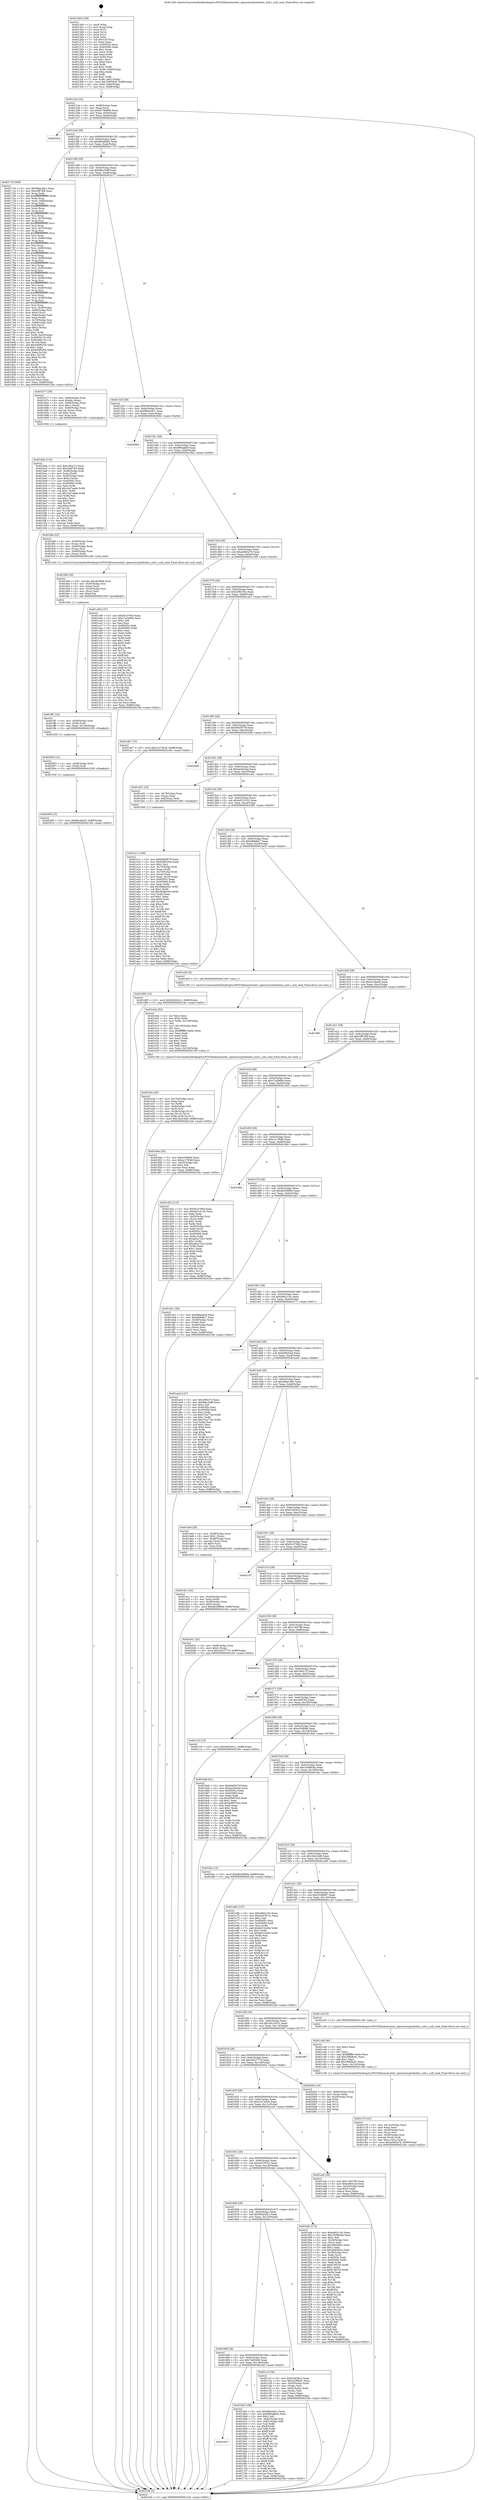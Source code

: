 digraph "0x401260" {
  label = "0x401260 (/mnt/c/Users/mathe/Desktop/tcc/POCII/binaries/extr_opensslcryptobiobss_null.c_null_read_Final-ollvm.out::main(0))"
  labelloc = "t"
  node[shape=record]

  Entry [label="",width=0.3,height=0.3,shape=circle,fillcolor=black,style=filled]
  "0x4012cd" [label="{
     0x4012cd [32]\l
     | [instrs]\l
     &nbsp;&nbsp;0x4012cd \<+6\>: mov -0x88(%rbp),%eax\l
     &nbsp;&nbsp;0x4012d3 \<+2\>: mov %eax,%ecx\l
     &nbsp;&nbsp;0x4012d5 \<+6\>: sub $0x8178d966,%ecx\l
     &nbsp;&nbsp;0x4012db \<+6\>: mov %eax,-0x9c(%rbp)\l
     &nbsp;&nbsp;0x4012e1 \<+6\>: mov %ecx,-0xa0(%rbp)\l
     &nbsp;&nbsp;0x4012e7 \<+6\>: je 000000000040202d \<main+0xdcd\>\l
  }"]
  "0x40202d" [label="{
     0x40202d\l
  }", style=dashed]
  "0x4012ed" [label="{
     0x4012ed [28]\l
     | [instrs]\l
     &nbsp;&nbsp;0x4012ed \<+5\>: jmp 00000000004012f2 \<main+0x92\>\l
     &nbsp;&nbsp;0x4012f2 \<+6\>: mov -0x9c(%rbp),%eax\l
     &nbsp;&nbsp;0x4012f8 \<+5\>: sub $0x880a8bd2,%eax\l
     &nbsp;&nbsp;0x4012fd \<+6\>: mov %eax,-0xa4(%rbp)\l
     &nbsp;&nbsp;0x401303 \<+6\>: je 0000000000401719 \<main+0x4b9\>\l
  }"]
  Exit [label="",width=0.3,height=0.3,shape=circle,fillcolor=black,style=filled,peripheries=2]
  "0x401719" [label="{
     0x401719 [309]\l
     | [instrs]\l
     &nbsp;&nbsp;0x401719 \<+5\>: mov $0x98dc4dc1,%eax\l
     &nbsp;&nbsp;0x40171e \<+5\>: mov $0xc6ff7df4,%ecx\l
     &nbsp;&nbsp;0x401723 \<+3\>: mov %rsp,%rdx\l
     &nbsp;&nbsp;0x401726 \<+4\>: add $0xfffffffffffffff0,%rdx\l
     &nbsp;&nbsp;0x40172a \<+3\>: mov %rdx,%rsp\l
     &nbsp;&nbsp;0x40172d \<+4\>: mov %rdx,-0x80(%rbp)\l
     &nbsp;&nbsp;0x401731 \<+3\>: mov %rsp,%rdx\l
     &nbsp;&nbsp;0x401734 \<+4\>: add $0xfffffffffffffff0,%rdx\l
     &nbsp;&nbsp;0x401738 \<+3\>: mov %rdx,%rsp\l
     &nbsp;&nbsp;0x40173b \<+3\>: mov %rsp,%rsi\l
     &nbsp;&nbsp;0x40173e \<+4\>: add $0xfffffffffffffff0,%rsi\l
     &nbsp;&nbsp;0x401742 \<+3\>: mov %rsi,%rsp\l
     &nbsp;&nbsp;0x401745 \<+4\>: mov %rsi,-0x78(%rbp)\l
     &nbsp;&nbsp;0x401749 \<+3\>: mov %rsp,%rsi\l
     &nbsp;&nbsp;0x40174c \<+4\>: add $0xfffffffffffffff0,%rsi\l
     &nbsp;&nbsp;0x401750 \<+3\>: mov %rsi,%rsp\l
     &nbsp;&nbsp;0x401753 \<+4\>: mov %rsi,-0x70(%rbp)\l
     &nbsp;&nbsp;0x401757 \<+3\>: mov %rsp,%rsi\l
     &nbsp;&nbsp;0x40175a \<+4\>: add $0xfffffffffffffff0,%rsi\l
     &nbsp;&nbsp;0x40175e \<+3\>: mov %rsi,%rsp\l
     &nbsp;&nbsp;0x401761 \<+4\>: mov %rsi,-0x68(%rbp)\l
     &nbsp;&nbsp;0x401765 \<+3\>: mov %rsp,%rsi\l
     &nbsp;&nbsp;0x401768 \<+4\>: add $0xfffffffffffffff0,%rsi\l
     &nbsp;&nbsp;0x40176c \<+3\>: mov %rsi,%rsp\l
     &nbsp;&nbsp;0x40176f \<+4\>: mov %rsi,-0x60(%rbp)\l
     &nbsp;&nbsp;0x401773 \<+3\>: mov %rsp,%rsi\l
     &nbsp;&nbsp;0x401776 \<+4\>: add $0xfffffffffffffff0,%rsi\l
     &nbsp;&nbsp;0x40177a \<+3\>: mov %rsi,%rsp\l
     &nbsp;&nbsp;0x40177d \<+4\>: mov %rsi,-0x58(%rbp)\l
     &nbsp;&nbsp;0x401781 \<+3\>: mov %rsp,%rsi\l
     &nbsp;&nbsp;0x401784 \<+4\>: add $0xfffffffffffffff0,%rsi\l
     &nbsp;&nbsp;0x401788 \<+3\>: mov %rsi,%rsp\l
     &nbsp;&nbsp;0x40178b \<+4\>: mov %rsi,-0x50(%rbp)\l
     &nbsp;&nbsp;0x40178f \<+3\>: mov %rsp,%rsi\l
     &nbsp;&nbsp;0x401792 \<+4\>: add $0xfffffffffffffff0,%rsi\l
     &nbsp;&nbsp;0x401796 \<+3\>: mov %rsi,%rsp\l
     &nbsp;&nbsp;0x401799 \<+4\>: mov %rsi,-0x48(%rbp)\l
     &nbsp;&nbsp;0x40179d \<+3\>: mov %rsp,%rsi\l
     &nbsp;&nbsp;0x4017a0 \<+4\>: add $0xfffffffffffffff0,%rsi\l
     &nbsp;&nbsp;0x4017a4 \<+3\>: mov %rsi,%rsp\l
     &nbsp;&nbsp;0x4017a7 \<+4\>: mov %rsi,-0x40(%rbp)\l
     &nbsp;&nbsp;0x4017ab \<+3\>: mov %rsp,%rsi\l
     &nbsp;&nbsp;0x4017ae \<+4\>: add $0xfffffffffffffff0,%rsi\l
     &nbsp;&nbsp;0x4017b2 \<+3\>: mov %rsi,%rsp\l
     &nbsp;&nbsp;0x4017b5 \<+4\>: mov %rsi,-0x38(%rbp)\l
     &nbsp;&nbsp;0x4017b9 \<+3\>: mov %rsp,%rsi\l
     &nbsp;&nbsp;0x4017bc \<+4\>: add $0xfffffffffffffff0,%rsi\l
     &nbsp;&nbsp;0x4017c0 \<+3\>: mov %rsi,%rsp\l
     &nbsp;&nbsp;0x4017c3 \<+4\>: mov %rsi,-0x30(%rbp)\l
     &nbsp;&nbsp;0x4017c7 \<+4\>: mov -0x80(%rbp),%rsi\l
     &nbsp;&nbsp;0x4017cb \<+6\>: movl $0x0,(%rsi)\l
     &nbsp;&nbsp;0x4017d1 \<+6\>: mov -0x8c(%rbp),%edi\l
     &nbsp;&nbsp;0x4017d7 \<+2\>: mov %edi,(%rdx)\l
     &nbsp;&nbsp;0x4017d9 \<+4\>: mov -0x78(%rbp),%rsi\l
     &nbsp;&nbsp;0x4017dd \<+7\>: mov -0x98(%rbp),%r8\l
     &nbsp;&nbsp;0x4017e4 \<+3\>: mov %r8,(%rsi)\l
     &nbsp;&nbsp;0x4017e7 \<+3\>: cmpl $0x2,(%rdx)\l
     &nbsp;&nbsp;0x4017ea \<+4\>: setne %r9b\l
     &nbsp;&nbsp;0x4017ee \<+4\>: and $0x1,%r9b\l
     &nbsp;&nbsp;0x4017f2 \<+4\>: mov %r9b,-0x25(%rbp)\l
     &nbsp;&nbsp;0x4017f6 \<+8\>: mov 0x40505c,%r10d\l
     &nbsp;&nbsp;0x4017fe \<+8\>: mov 0x405060,%r11d\l
     &nbsp;&nbsp;0x401806 \<+3\>: mov %r10d,%ebx\l
     &nbsp;&nbsp;0x401809 \<+6\>: add $0x440f6204,%ebx\l
     &nbsp;&nbsp;0x40180f \<+3\>: sub $0x1,%ebx\l
     &nbsp;&nbsp;0x401812 \<+6\>: sub $0x440f6204,%ebx\l
     &nbsp;&nbsp;0x401818 \<+4\>: imul %ebx,%r10d\l
     &nbsp;&nbsp;0x40181c \<+4\>: and $0x1,%r10d\l
     &nbsp;&nbsp;0x401820 \<+4\>: cmp $0x0,%r10d\l
     &nbsp;&nbsp;0x401824 \<+4\>: sete %r9b\l
     &nbsp;&nbsp;0x401828 \<+4\>: cmp $0xa,%r11d\l
     &nbsp;&nbsp;0x40182c \<+4\>: setl %r14b\l
     &nbsp;&nbsp;0x401830 \<+3\>: mov %r9b,%r15b\l
     &nbsp;&nbsp;0x401833 \<+3\>: and %r14b,%r15b\l
     &nbsp;&nbsp;0x401836 \<+3\>: xor %r14b,%r9b\l
     &nbsp;&nbsp;0x401839 \<+3\>: or %r9b,%r15b\l
     &nbsp;&nbsp;0x40183c \<+4\>: test $0x1,%r15b\l
     &nbsp;&nbsp;0x401840 \<+3\>: cmovne %ecx,%eax\l
     &nbsp;&nbsp;0x401843 \<+6\>: mov %eax,-0x88(%rbp)\l
     &nbsp;&nbsp;0x401849 \<+5\>: jmp 000000000040218e \<main+0xf2e\>\l
  }"]
  "0x401309" [label="{
     0x401309 [28]\l
     | [instrs]\l
     &nbsp;&nbsp;0x401309 \<+5\>: jmp 000000000040130e \<main+0xae\>\l
     &nbsp;&nbsp;0x40130e \<+6\>: mov -0x9c(%rbp),%eax\l
     &nbsp;&nbsp;0x401314 \<+5\>: sub $0x88a184ff,%eax\l
     &nbsp;&nbsp;0x401319 \<+6\>: mov %eax,-0xa8(%rbp)\l
     &nbsp;&nbsp;0x40131f \<+6\>: je 0000000000401b77 \<main+0x917\>\l
  }"]
  "0x40200f" [label="{
     0x40200f [15]\l
     | [instrs]\l
     &nbsp;&nbsp;0x40200f \<+10\>: movl $0xf6ca6d33,-0x88(%rbp)\l
     &nbsp;&nbsp;0x402019 \<+5\>: jmp 000000000040218e \<main+0xf2e\>\l
  }"]
  "0x401b77" [label="{
     0x401b77 [39]\l
     | [instrs]\l
     &nbsp;&nbsp;0x401b77 \<+4\>: mov -0x68(%rbp),%rax\l
     &nbsp;&nbsp;0x401b7b \<+6\>: movl $0x64,(%rax)\l
     &nbsp;&nbsp;0x401b81 \<+4\>: mov -0x60(%rbp),%rax\l
     &nbsp;&nbsp;0x401b85 \<+6\>: movl $0x1,(%rax)\l
     &nbsp;&nbsp;0x401b8b \<+4\>: mov -0x60(%rbp),%rax\l
     &nbsp;&nbsp;0x401b8f \<+3\>: movslq (%rax),%rax\l
     &nbsp;&nbsp;0x401b92 \<+4\>: shl $0x2,%rax\l
     &nbsp;&nbsp;0x401b96 \<+3\>: mov %rax,%rdi\l
     &nbsp;&nbsp;0x401b99 \<+5\>: call 0000000000401050 \<malloc@plt\>\l
     | [calls]\l
     &nbsp;&nbsp;0x401050 \{1\} (unknown)\l
  }"]
  "0x401325" [label="{
     0x401325 [28]\l
     | [instrs]\l
     &nbsp;&nbsp;0x401325 \<+5\>: jmp 000000000040132a \<main+0xca\>\l
     &nbsp;&nbsp;0x40132a \<+6\>: mov -0x9c(%rbp),%eax\l
     &nbsp;&nbsp;0x401330 \<+5\>: sub $0x98dc4dc1,%eax\l
     &nbsp;&nbsp;0x401335 \<+6\>: mov %eax,-0xac(%rbp)\l
     &nbsp;&nbsp;0x40133b \<+6\>: je 000000000040206d \<main+0xe0d\>\l
  }"]
  "0x402003" [label="{
     0x402003 [12]\l
     | [instrs]\l
     &nbsp;&nbsp;0x402003 \<+4\>: mov -0x40(%rbp),%rdi\l
     &nbsp;&nbsp;0x402007 \<+3\>: mov (%rdi),%rdi\l
     &nbsp;&nbsp;0x40200a \<+5\>: call 0000000000401030 \<free@plt\>\l
     | [calls]\l
     &nbsp;&nbsp;0x401030 \{1\} (unknown)\l
  }"]
  "0x40206d" [label="{
     0x40206d\l
  }", style=dashed]
  "0x401341" [label="{
     0x401341 [28]\l
     | [instrs]\l
     &nbsp;&nbsp;0x401341 \<+5\>: jmp 0000000000401346 \<main+0xe6\>\l
     &nbsp;&nbsp;0x401346 \<+6\>: mov -0x9c(%rbp),%eax\l
     &nbsp;&nbsp;0x40134c \<+5\>: sub $0x9f6eabb9,%eax\l
     &nbsp;&nbsp;0x401351 \<+6\>: mov %eax,-0xb0(%rbp)\l
     &nbsp;&nbsp;0x401357 \<+6\>: je 0000000000401fbb \<main+0xd5b\>\l
  }"]
  "0x401ff1" [label="{
     0x401ff1 [18]\l
     | [instrs]\l
     &nbsp;&nbsp;0x401ff1 \<+4\>: mov -0x58(%rbp),%rdi\l
     &nbsp;&nbsp;0x401ff5 \<+3\>: mov (%rdi),%rdi\l
     &nbsp;&nbsp;0x401ff8 \<+6\>: mov %eax,-0x138(%rbp)\l
     &nbsp;&nbsp;0x401ffe \<+5\>: call 0000000000401030 \<free@plt\>\l
     | [calls]\l
     &nbsp;&nbsp;0x401030 \{1\} (unknown)\l
  }"]
  "0x401fbb" [label="{
     0x401fbb [25]\l
     | [instrs]\l
     &nbsp;&nbsp;0x401fbb \<+4\>: mov -0x58(%rbp),%rax\l
     &nbsp;&nbsp;0x401fbf \<+3\>: mov (%rax),%rdi\l
     &nbsp;&nbsp;0x401fc2 \<+4\>: mov -0x40(%rbp),%rax\l
     &nbsp;&nbsp;0x401fc6 \<+3\>: mov (%rax),%rsi\l
     &nbsp;&nbsp;0x401fc9 \<+4\>: mov -0x68(%rbp),%rax\l
     &nbsp;&nbsp;0x401fcd \<+2\>: mov (%rax),%edx\l
     &nbsp;&nbsp;0x401fcf \<+5\>: call 0000000000401240 \<null_read\>\l
     | [calls]\l
     &nbsp;&nbsp;0x401240 \{1\} (/mnt/c/Users/mathe/Desktop/tcc/POCII/binaries/extr_opensslcryptobiobss_null.c_null_read_Final-ollvm.out::null_read)\l
  }"]
  "0x40135d" [label="{
     0x40135d [28]\l
     | [instrs]\l
     &nbsp;&nbsp;0x40135d \<+5\>: jmp 0000000000401362 \<main+0x102\>\l
     &nbsp;&nbsp;0x401362 \<+6\>: mov -0x9c(%rbp),%eax\l
     &nbsp;&nbsp;0x401368 \<+5\>: sub $0xae9b5a78,%eax\l
     &nbsp;&nbsp;0x40136d \<+6\>: mov %eax,-0xb4(%rbp)\l
     &nbsp;&nbsp;0x401373 \<+6\>: je 0000000000401c99 \<main+0xa39\>\l
  }"]
  "0x401fd4" [label="{
     0x401fd4 [29]\l
     | [instrs]\l
     &nbsp;&nbsp;0x401fd4 \<+10\>: movabs $0x4030b6,%rdi\l
     &nbsp;&nbsp;0x401fde \<+4\>: mov -0x30(%rbp),%rsi\l
     &nbsp;&nbsp;0x401fe2 \<+2\>: mov %eax,(%rsi)\l
     &nbsp;&nbsp;0x401fe4 \<+4\>: mov -0x30(%rbp),%rsi\l
     &nbsp;&nbsp;0x401fe8 \<+2\>: mov (%rsi),%esi\l
     &nbsp;&nbsp;0x401fea \<+2\>: mov $0x0,%al\l
     &nbsp;&nbsp;0x401fec \<+5\>: call 0000000000401040 \<printf@plt\>\l
     | [calls]\l
     &nbsp;&nbsp;0x401040 \{1\} (unknown)\l
  }"]
  "0x401c99" [label="{
     0x401c99 [137]\l
     | [instrs]\l
     &nbsp;&nbsp;0x401c99 \<+5\>: mov $0xf3c3790d,%eax\l
     &nbsp;&nbsp;0x401c9e \<+5\>: mov $0xc7a2b69e,%ecx\l
     &nbsp;&nbsp;0x401ca3 \<+2\>: mov $0x1,%dl\l
     &nbsp;&nbsp;0x401ca5 \<+2\>: xor %esi,%esi\l
     &nbsp;&nbsp;0x401ca7 \<+7\>: mov 0x40505c,%edi\l
     &nbsp;&nbsp;0x401cae \<+8\>: mov 0x405060,%r8d\l
     &nbsp;&nbsp;0x401cb6 \<+3\>: sub $0x1,%esi\l
     &nbsp;&nbsp;0x401cb9 \<+3\>: mov %edi,%r9d\l
     &nbsp;&nbsp;0x401cbc \<+3\>: add %esi,%r9d\l
     &nbsp;&nbsp;0x401cbf \<+4\>: imul %r9d,%edi\l
     &nbsp;&nbsp;0x401cc3 \<+3\>: and $0x1,%edi\l
     &nbsp;&nbsp;0x401cc6 \<+3\>: cmp $0x0,%edi\l
     &nbsp;&nbsp;0x401cc9 \<+4\>: sete %r10b\l
     &nbsp;&nbsp;0x401ccd \<+4\>: cmp $0xa,%r8d\l
     &nbsp;&nbsp;0x401cd1 \<+4\>: setl %r11b\l
     &nbsp;&nbsp;0x401cd5 \<+3\>: mov %r10b,%bl\l
     &nbsp;&nbsp;0x401cd8 \<+3\>: xor $0xff,%bl\l
     &nbsp;&nbsp;0x401cdb \<+3\>: mov %r11b,%r14b\l
     &nbsp;&nbsp;0x401cde \<+4\>: xor $0xff,%r14b\l
     &nbsp;&nbsp;0x401ce2 \<+3\>: xor $0x1,%dl\l
     &nbsp;&nbsp;0x401ce5 \<+3\>: mov %bl,%r15b\l
     &nbsp;&nbsp;0x401ce8 \<+4\>: and $0xff,%r15b\l
     &nbsp;&nbsp;0x401cec \<+3\>: and %dl,%r10b\l
     &nbsp;&nbsp;0x401cef \<+3\>: mov %r14b,%r12b\l
     &nbsp;&nbsp;0x401cf2 \<+4\>: and $0xff,%r12b\l
     &nbsp;&nbsp;0x401cf6 \<+3\>: and %dl,%r11b\l
     &nbsp;&nbsp;0x401cf9 \<+3\>: or %r10b,%r15b\l
     &nbsp;&nbsp;0x401cfc \<+3\>: or %r11b,%r12b\l
     &nbsp;&nbsp;0x401cff \<+3\>: xor %r12b,%r15b\l
     &nbsp;&nbsp;0x401d02 \<+3\>: or %r14b,%bl\l
     &nbsp;&nbsp;0x401d05 \<+3\>: xor $0xff,%bl\l
     &nbsp;&nbsp;0x401d08 \<+3\>: or $0x1,%dl\l
     &nbsp;&nbsp;0x401d0b \<+2\>: and %dl,%bl\l
     &nbsp;&nbsp;0x401d0d \<+3\>: or %bl,%r15b\l
     &nbsp;&nbsp;0x401d10 \<+4\>: test $0x1,%r15b\l
     &nbsp;&nbsp;0x401d14 \<+3\>: cmovne %ecx,%eax\l
     &nbsp;&nbsp;0x401d17 \<+6\>: mov %eax,-0x88(%rbp)\l
     &nbsp;&nbsp;0x401d1d \<+5\>: jmp 000000000040218e \<main+0xf2e\>\l
  }"]
  "0x401379" [label="{
     0x401379 [28]\l
     | [instrs]\l
     &nbsp;&nbsp;0x401379 \<+5\>: jmp 000000000040137e \<main+0x11e\>\l
     &nbsp;&nbsp;0x40137e \<+6\>: mov -0x9c(%rbp),%eax\l
     &nbsp;&nbsp;0x401384 \<+5\>: sub $0xb3f9105e,%eax\l
     &nbsp;&nbsp;0x401389 \<+6\>: mov %eax,-0xb8(%rbp)\l
     &nbsp;&nbsp;0x40138f \<+6\>: je 0000000000401ab7 \<main+0x857\>\l
  }"]
  "0x401e3e" [label="{
     0x401e3e [45]\l
     | [instrs]\l
     &nbsp;&nbsp;0x401e3e \<+6\>: mov -0x134(%rbp),%ecx\l
     &nbsp;&nbsp;0x401e44 \<+3\>: imul %eax,%ecx\l
     &nbsp;&nbsp;0x401e47 \<+3\>: mov %cl,%r8b\l
     &nbsp;&nbsp;0x401e4a \<+4\>: mov -0x40(%rbp),%r9\l
     &nbsp;&nbsp;0x401e4e \<+3\>: mov (%r9),%r9\l
     &nbsp;&nbsp;0x401e51 \<+4\>: mov -0x38(%rbp),%r10\l
     &nbsp;&nbsp;0x401e55 \<+3\>: movslq (%r10),%r10\l
     &nbsp;&nbsp;0x401e58 \<+4\>: mov %r8b,(%r9,%r10,1)\l
     &nbsp;&nbsp;0x401e5c \<+10\>: movl $0x1fe416d8,-0x88(%rbp)\l
     &nbsp;&nbsp;0x401e66 \<+5\>: jmp 000000000040218e \<main+0xf2e\>\l
  }"]
  "0x401ab7" [label="{
     0x401ab7 [15]\l
     | [instrs]\l
     &nbsp;&nbsp;0x401ab7 \<+10\>: movl $0x41e740c8,-0x88(%rbp)\l
     &nbsp;&nbsp;0x401ac1 \<+5\>: jmp 000000000040218e \<main+0xf2e\>\l
  }"]
  "0x401395" [label="{
     0x401395 [28]\l
     | [instrs]\l
     &nbsp;&nbsp;0x401395 \<+5\>: jmp 000000000040139a \<main+0x13a\>\l
     &nbsp;&nbsp;0x40139a \<+6\>: mov -0x9c(%rbp),%eax\l
     &nbsp;&nbsp;0x4013a0 \<+5\>: sub $0xb9d3875f,%eax\l
     &nbsp;&nbsp;0x4013a5 \<+6\>: mov %eax,-0xbc(%rbp)\l
     &nbsp;&nbsp;0x4013ab \<+6\>: je 00000000004020d0 \<main+0xe70\>\l
  }"]
  "0x401e0a" [label="{
     0x401e0a [52]\l
     | [instrs]\l
     &nbsp;&nbsp;0x401e0a \<+2\>: xor %ecx,%ecx\l
     &nbsp;&nbsp;0x401e0c \<+5\>: mov $0x2,%edx\l
     &nbsp;&nbsp;0x401e11 \<+6\>: mov %edx,-0x130(%rbp)\l
     &nbsp;&nbsp;0x401e17 \<+1\>: cltd\l
     &nbsp;&nbsp;0x401e18 \<+6\>: mov -0x130(%rbp),%esi\l
     &nbsp;&nbsp;0x401e1e \<+2\>: idiv %esi\l
     &nbsp;&nbsp;0x401e20 \<+6\>: imul $0xfffffffe,%edx,%edx\l
     &nbsp;&nbsp;0x401e26 \<+2\>: mov %ecx,%edi\l
     &nbsp;&nbsp;0x401e28 \<+2\>: sub %edx,%edi\l
     &nbsp;&nbsp;0x401e2a \<+2\>: mov %ecx,%edx\l
     &nbsp;&nbsp;0x401e2c \<+3\>: sub $0x1,%edx\l
     &nbsp;&nbsp;0x401e2f \<+2\>: add %edx,%edi\l
     &nbsp;&nbsp;0x401e31 \<+2\>: sub %edi,%ecx\l
     &nbsp;&nbsp;0x401e33 \<+6\>: mov %ecx,-0x134(%rbp)\l
     &nbsp;&nbsp;0x401e39 \<+5\>: call 0000000000401160 \<next_i\>\l
     | [calls]\l
     &nbsp;&nbsp;0x401160 \{1\} (/mnt/c/Users/mathe/Desktop/tcc/POCII/binaries/extr_opensslcryptobiobss_null.c_null_read_Final-ollvm.out::next_i)\l
  }"]
  "0x4020d0" [label="{
     0x4020d0\l
  }", style=dashed]
  "0x4013b1" [label="{
     0x4013b1 [28]\l
     | [instrs]\l
     &nbsp;&nbsp;0x4013b1 \<+5\>: jmp 00000000004013b6 \<main+0x156\>\l
     &nbsp;&nbsp;0x4013b6 \<+6\>: mov -0x9c(%rbp),%eax\l
     &nbsp;&nbsp;0x4013bc \<+5\>: sub $0xba34a5aa,%eax\l
     &nbsp;&nbsp;0x4013c1 \<+6\>: mov %eax,-0xc0(%rbp)\l
     &nbsp;&nbsp;0x4013c7 \<+6\>: je 0000000000401a01 \<main+0x7a1\>\l
  }"]
  "0x401dc1" [label="{
     0x401dc1 [32]\l
     | [instrs]\l
     &nbsp;&nbsp;0x401dc1 \<+4\>: mov -0x40(%rbp),%rdi\l
     &nbsp;&nbsp;0x401dc5 \<+3\>: mov %rax,(%rdi)\l
     &nbsp;&nbsp;0x401dc8 \<+4\>: mov -0x38(%rbp),%rax\l
     &nbsp;&nbsp;0x401dcc \<+6\>: movl $0x0,(%rax)\l
     &nbsp;&nbsp;0x401dd2 \<+10\>: movl $0xdb208884,-0x88(%rbp)\l
     &nbsp;&nbsp;0x401ddc \<+5\>: jmp 000000000040218e \<main+0xf2e\>\l
  }"]
  "0x401a01" [label="{
     0x401a01 [16]\l
     | [instrs]\l
     &nbsp;&nbsp;0x401a01 \<+4\>: mov -0x78(%rbp),%rax\l
     &nbsp;&nbsp;0x401a05 \<+3\>: mov (%rax),%rax\l
     &nbsp;&nbsp;0x401a08 \<+4\>: mov 0x8(%rax),%rdi\l
     &nbsp;&nbsp;0x401a0c \<+5\>: call 0000000000401060 \<atoi@plt\>\l
     | [calls]\l
     &nbsp;&nbsp;0x401060 \{1\} (unknown)\l
  }"]
  "0x4013cd" [label="{
     0x4013cd [28]\l
     | [instrs]\l
     &nbsp;&nbsp;0x4013cd \<+5\>: jmp 00000000004013d2 \<main+0x172\>\l
     &nbsp;&nbsp;0x4013d2 \<+6\>: mov -0x9c(%rbp),%eax\l
     &nbsp;&nbsp;0x4013d8 \<+5\>: sub $0xbd215102,%eax\l
     &nbsp;&nbsp;0x4013dd \<+6\>: mov %eax,-0xc4(%rbp)\l
     &nbsp;&nbsp;0x4013e3 \<+6\>: je 0000000000401d95 \<main+0xb35\>\l
  }"]
  "0x401c70" [label="{
     0x401c70 [41]\l
     | [instrs]\l
     &nbsp;&nbsp;0x401c70 \<+6\>: mov -0x12c(%rbp),%ecx\l
     &nbsp;&nbsp;0x401c76 \<+3\>: imul %eax,%ecx\l
     &nbsp;&nbsp;0x401c79 \<+4\>: mov -0x58(%rbp),%rsi\l
     &nbsp;&nbsp;0x401c7d \<+3\>: mov (%rsi),%rsi\l
     &nbsp;&nbsp;0x401c80 \<+4\>: mov -0x50(%rbp),%rdi\l
     &nbsp;&nbsp;0x401c84 \<+3\>: movslq (%rdi),%rdi\l
     &nbsp;&nbsp;0x401c87 \<+3\>: mov %ecx,(%rsi,%rdi,4)\l
     &nbsp;&nbsp;0x401c8a \<+10\>: movl $0xae9b5a78,-0x88(%rbp)\l
     &nbsp;&nbsp;0x401c94 \<+5\>: jmp 000000000040218e \<main+0xf2e\>\l
  }"]
  "0x401d95" [label="{
     0x401d95 [15]\l
     | [instrs]\l
     &nbsp;&nbsp;0x401d95 \<+10\>: movl $0x59d240c1,-0x88(%rbp)\l
     &nbsp;&nbsp;0x401d9f \<+5\>: jmp 000000000040218e \<main+0xf2e\>\l
  }"]
  "0x4013e9" [label="{
     0x4013e9 [28]\l
     | [instrs]\l
     &nbsp;&nbsp;0x4013e9 \<+5\>: jmp 00000000004013ee \<main+0x18e\>\l
     &nbsp;&nbsp;0x4013ee \<+6\>: mov -0x9c(%rbp),%eax\l
     &nbsp;&nbsp;0x4013f4 \<+5\>: sub $0xbfb8dbc7,%eax\l
     &nbsp;&nbsp;0x4013f9 \<+6\>: mov %eax,-0xc8(%rbp)\l
     &nbsp;&nbsp;0x4013ff \<+6\>: je 0000000000401e05 \<main+0xba5\>\l
  }"]
  "0x401c48" [label="{
     0x401c48 [40]\l
     | [instrs]\l
     &nbsp;&nbsp;0x401c48 \<+5\>: mov $0x2,%ecx\l
     &nbsp;&nbsp;0x401c4d \<+1\>: cltd\l
     &nbsp;&nbsp;0x401c4e \<+2\>: idiv %ecx\l
     &nbsp;&nbsp;0x401c50 \<+6\>: imul $0xfffffffe,%edx,%ecx\l
     &nbsp;&nbsp;0x401c56 \<+6\>: sub $0x19908c81,%ecx\l
     &nbsp;&nbsp;0x401c5c \<+3\>: add $0x1,%ecx\l
     &nbsp;&nbsp;0x401c5f \<+6\>: add $0x19908c81,%ecx\l
     &nbsp;&nbsp;0x401c65 \<+6\>: mov %ecx,-0x12c(%rbp)\l
     &nbsp;&nbsp;0x401c6b \<+5\>: call 0000000000401160 \<next_i\>\l
     | [calls]\l
     &nbsp;&nbsp;0x401160 \{1\} (/mnt/c/Users/mathe/Desktop/tcc/POCII/binaries/extr_opensslcryptobiobss_null.c_null_read_Final-ollvm.out::next_i)\l
  }"]
  "0x401e05" [label="{
     0x401e05 [5]\l
     | [instrs]\l
     &nbsp;&nbsp;0x401e05 \<+5\>: call 0000000000401160 \<next_i\>\l
     | [calls]\l
     &nbsp;&nbsp;0x401160 \{1\} (/mnt/c/Users/mathe/Desktop/tcc/POCII/binaries/extr_opensslcryptobiobss_null.c_null_read_Final-ollvm.out::next_i)\l
  }"]
  "0x401405" [label="{
     0x401405 [28]\l
     | [instrs]\l
     &nbsp;&nbsp;0x401405 \<+5\>: jmp 000000000040140a \<main+0x1aa\>\l
     &nbsp;&nbsp;0x40140a \<+6\>: mov -0x9c(%rbp),%eax\l
     &nbsp;&nbsp;0x401410 \<+5\>: sub $0xc21faac6,%eax\l
     &nbsp;&nbsp;0x401415 \<+6\>: mov %eax,-0xcc(%rbp)\l
     &nbsp;&nbsp;0x40141b \<+6\>: je 00000000004018f5 \<main+0x695\>\l
  }"]
  "0x401b9e" [label="{
     0x401b9e [114]\l
     | [instrs]\l
     &nbsp;&nbsp;0x401b9e \<+5\>: mov $0x1f83c73,%ecx\l
     &nbsp;&nbsp;0x401ba3 \<+5\>: mov $0x3e6f763,%edx\l
     &nbsp;&nbsp;0x401ba8 \<+4\>: mov -0x58(%rbp),%rdi\l
     &nbsp;&nbsp;0x401bac \<+3\>: mov %rax,(%rdi)\l
     &nbsp;&nbsp;0x401baf \<+4\>: mov -0x50(%rbp),%rax\l
     &nbsp;&nbsp;0x401bb3 \<+6\>: movl $0x0,(%rax)\l
     &nbsp;&nbsp;0x401bb9 \<+7\>: mov 0x40505c,%esi\l
     &nbsp;&nbsp;0x401bc0 \<+8\>: mov 0x405060,%r8d\l
     &nbsp;&nbsp;0x401bc8 \<+3\>: mov %esi,%r9d\l
     &nbsp;&nbsp;0x401bcb \<+7\>: add $0x1e47aa6e,%r9d\l
     &nbsp;&nbsp;0x401bd2 \<+4\>: sub $0x1,%r9d\l
     &nbsp;&nbsp;0x401bd6 \<+7\>: sub $0x1e47aa6e,%r9d\l
     &nbsp;&nbsp;0x401bdd \<+4\>: imul %r9d,%esi\l
     &nbsp;&nbsp;0x401be1 \<+3\>: and $0x1,%esi\l
     &nbsp;&nbsp;0x401be4 \<+3\>: cmp $0x0,%esi\l
     &nbsp;&nbsp;0x401be7 \<+4\>: sete %r10b\l
     &nbsp;&nbsp;0x401beb \<+4\>: cmp $0xa,%r8d\l
     &nbsp;&nbsp;0x401bef \<+4\>: setl %r11b\l
     &nbsp;&nbsp;0x401bf3 \<+3\>: mov %r10b,%bl\l
     &nbsp;&nbsp;0x401bf6 \<+3\>: and %r11b,%bl\l
     &nbsp;&nbsp;0x401bf9 \<+3\>: xor %r11b,%r10b\l
     &nbsp;&nbsp;0x401bfc \<+3\>: or %r10b,%bl\l
     &nbsp;&nbsp;0x401bff \<+3\>: test $0x1,%bl\l
     &nbsp;&nbsp;0x401c02 \<+3\>: cmovne %edx,%ecx\l
     &nbsp;&nbsp;0x401c05 \<+6\>: mov %ecx,-0x88(%rbp)\l
     &nbsp;&nbsp;0x401c0b \<+5\>: jmp 000000000040218e \<main+0xf2e\>\l
  }"]
  "0x4018f5" [label="{
     0x4018f5\l
  }", style=dashed]
  "0x401421" [label="{
     0x401421 [28]\l
     | [instrs]\l
     &nbsp;&nbsp;0x401421 \<+5\>: jmp 0000000000401426 \<main+0x1c6\>\l
     &nbsp;&nbsp;0x401426 \<+6\>: mov -0x9c(%rbp),%eax\l
     &nbsp;&nbsp;0x40142c \<+5\>: sub $0xc6ff7df4,%eax\l
     &nbsp;&nbsp;0x401431 \<+6\>: mov %eax,-0xd0(%rbp)\l
     &nbsp;&nbsp;0x401437 \<+6\>: je 000000000040184e \<main+0x5ee\>\l
  }"]
  "0x401a11" [label="{
     0x401a11 [166]\l
     | [instrs]\l
     &nbsp;&nbsp;0x401a11 \<+5\>: mov $0xb9d3875f,%ecx\l
     &nbsp;&nbsp;0x401a16 \<+5\>: mov $0xb3f9105e,%edx\l
     &nbsp;&nbsp;0x401a1b \<+3\>: mov $0x1,%sil\l
     &nbsp;&nbsp;0x401a1e \<+4\>: mov -0x70(%rbp),%rdi\l
     &nbsp;&nbsp;0x401a22 \<+2\>: mov %eax,(%rdi)\l
     &nbsp;&nbsp;0x401a24 \<+4\>: mov -0x70(%rbp),%rdi\l
     &nbsp;&nbsp;0x401a28 \<+2\>: mov (%rdi),%eax\l
     &nbsp;&nbsp;0x401a2a \<+3\>: mov %eax,-0x24(%rbp)\l
     &nbsp;&nbsp;0x401a2d \<+7\>: mov 0x40505c,%eax\l
     &nbsp;&nbsp;0x401a34 \<+8\>: mov 0x405060,%r8d\l
     &nbsp;&nbsp;0x401a3c \<+3\>: mov %eax,%r9d\l
     &nbsp;&nbsp;0x401a3f \<+7\>: add $0x5bdbb30c,%r9d\l
     &nbsp;&nbsp;0x401a46 \<+4\>: sub $0x1,%r9d\l
     &nbsp;&nbsp;0x401a4a \<+7\>: sub $0x5bdbb30c,%r9d\l
     &nbsp;&nbsp;0x401a51 \<+4\>: imul %r9d,%eax\l
     &nbsp;&nbsp;0x401a55 \<+3\>: and $0x1,%eax\l
     &nbsp;&nbsp;0x401a58 \<+3\>: cmp $0x0,%eax\l
     &nbsp;&nbsp;0x401a5b \<+4\>: sete %r10b\l
     &nbsp;&nbsp;0x401a5f \<+4\>: cmp $0xa,%r8d\l
     &nbsp;&nbsp;0x401a63 \<+4\>: setl %r11b\l
     &nbsp;&nbsp;0x401a67 \<+3\>: mov %r10b,%bl\l
     &nbsp;&nbsp;0x401a6a \<+3\>: xor $0xff,%bl\l
     &nbsp;&nbsp;0x401a6d \<+3\>: mov %r11b,%r14b\l
     &nbsp;&nbsp;0x401a70 \<+4\>: xor $0xff,%r14b\l
     &nbsp;&nbsp;0x401a74 \<+4\>: xor $0x1,%sil\l
     &nbsp;&nbsp;0x401a78 \<+3\>: mov %bl,%r15b\l
     &nbsp;&nbsp;0x401a7b \<+4\>: and $0xff,%r15b\l
     &nbsp;&nbsp;0x401a7f \<+3\>: and %sil,%r10b\l
     &nbsp;&nbsp;0x401a82 \<+3\>: mov %r14b,%r12b\l
     &nbsp;&nbsp;0x401a85 \<+4\>: and $0xff,%r12b\l
     &nbsp;&nbsp;0x401a89 \<+3\>: and %sil,%r11b\l
     &nbsp;&nbsp;0x401a8c \<+3\>: or %r10b,%r15b\l
     &nbsp;&nbsp;0x401a8f \<+3\>: or %r11b,%r12b\l
     &nbsp;&nbsp;0x401a92 \<+3\>: xor %r12b,%r15b\l
     &nbsp;&nbsp;0x401a95 \<+3\>: or %r14b,%bl\l
     &nbsp;&nbsp;0x401a98 \<+3\>: xor $0xff,%bl\l
     &nbsp;&nbsp;0x401a9b \<+4\>: or $0x1,%sil\l
     &nbsp;&nbsp;0x401a9f \<+3\>: and %sil,%bl\l
     &nbsp;&nbsp;0x401aa2 \<+3\>: or %bl,%r15b\l
     &nbsp;&nbsp;0x401aa5 \<+4\>: test $0x1,%r15b\l
     &nbsp;&nbsp;0x401aa9 \<+3\>: cmovne %edx,%ecx\l
     &nbsp;&nbsp;0x401aac \<+6\>: mov %ecx,-0x88(%rbp)\l
     &nbsp;&nbsp;0x401ab2 \<+5\>: jmp 000000000040218e \<main+0xf2e\>\l
  }"]
  "0x40184e" [label="{
     0x40184e [30]\l
     | [instrs]\l
     &nbsp;&nbsp;0x40184e \<+5\>: mov $0xe35806d,%eax\l
     &nbsp;&nbsp;0x401853 \<+5\>: mov $0xcc17f049,%ecx\l
     &nbsp;&nbsp;0x401858 \<+3\>: mov -0x25(%rbp),%dl\l
     &nbsp;&nbsp;0x40185b \<+3\>: test $0x1,%dl\l
     &nbsp;&nbsp;0x40185e \<+3\>: cmovne %ecx,%eax\l
     &nbsp;&nbsp;0x401861 \<+6\>: mov %eax,-0x88(%rbp)\l
     &nbsp;&nbsp;0x401867 \<+5\>: jmp 000000000040218e \<main+0xf2e\>\l
  }"]
  "0x40143d" [label="{
     0x40143d [28]\l
     | [instrs]\l
     &nbsp;&nbsp;0x40143d \<+5\>: jmp 0000000000401442 \<main+0x1e2\>\l
     &nbsp;&nbsp;0x401442 \<+6\>: mov -0x9c(%rbp),%eax\l
     &nbsp;&nbsp;0x401448 \<+5\>: sub $0xc7a2b69e,%eax\l
     &nbsp;&nbsp;0x40144d \<+6\>: mov %eax,-0xd4(%rbp)\l
     &nbsp;&nbsp;0x401453 \<+6\>: je 0000000000401d22 \<main+0xac2\>\l
  }"]
  "0x401260" [label="{
     0x401260 [109]\l
     | [instrs]\l
     &nbsp;&nbsp;0x401260 \<+1\>: push %rbp\l
     &nbsp;&nbsp;0x401261 \<+3\>: mov %rsp,%rbp\l
     &nbsp;&nbsp;0x401264 \<+2\>: push %r15\l
     &nbsp;&nbsp;0x401266 \<+2\>: push %r14\l
     &nbsp;&nbsp;0x401268 \<+2\>: push %r12\l
     &nbsp;&nbsp;0x40126a \<+1\>: push %rbx\l
     &nbsp;&nbsp;0x40126b \<+7\>: sub $0x120,%rsp\l
     &nbsp;&nbsp;0x401272 \<+2\>: xor %eax,%eax\l
     &nbsp;&nbsp;0x401274 \<+7\>: mov 0x40505c,%ecx\l
     &nbsp;&nbsp;0x40127b \<+7\>: mov 0x405060,%edx\l
     &nbsp;&nbsp;0x401282 \<+3\>: sub $0x1,%eax\l
     &nbsp;&nbsp;0x401285 \<+3\>: mov %ecx,%r8d\l
     &nbsp;&nbsp;0x401288 \<+3\>: add %eax,%r8d\l
     &nbsp;&nbsp;0x40128b \<+4\>: imul %r8d,%ecx\l
     &nbsp;&nbsp;0x40128f \<+3\>: and $0x1,%ecx\l
     &nbsp;&nbsp;0x401292 \<+3\>: cmp $0x0,%ecx\l
     &nbsp;&nbsp;0x401295 \<+4\>: sete %r9b\l
     &nbsp;&nbsp;0x401299 \<+4\>: and $0x1,%r9b\l
     &nbsp;&nbsp;0x40129d \<+7\>: mov %r9b,-0x82(%rbp)\l
     &nbsp;&nbsp;0x4012a4 \<+3\>: cmp $0xa,%edx\l
     &nbsp;&nbsp;0x4012a7 \<+4\>: setl %r9b\l
     &nbsp;&nbsp;0x4012ab \<+4\>: and $0x1,%r9b\l
     &nbsp;&nbsp;0x4012af \<+7\>: mov %r9b,-0x81(%rbp)\l
     &nbsp;&nbsp;0x4012b6 \<+10\>: movl $0x7b0f28c6,-0x88(%rbp)\l
     &nbsp;&nbsp;0x4012c0 \<+6\>: mov %edi,-0x8c(%rbp)\l
     &nbsp;&nbsp;0x4012c6 \<+7\>: mov %rsi,-0x98(%rbp)\l
  }"]
  "0x401d22" [label="{
     0x401d22 [115]\l
     | [instrs]\l
     &nbsp;&nbsp;0x401d22 \<+5\>: mov $0xf3c3790d,%eax\l
     &nbsp;&nbsp;0x401d27 \<+5\>: mov $0xbd215102,%ecx\l
     &nbsp;&nbsp;0x401d2c \<+2\>: xor %edx,%edx\l
     &nbsp;&nbsp;0x401d2e \<+4\>: mov -0x50(%rbp),%rsi\l
     &nbsp;&nbsp;0x401d32 \<+2\>: mov (%rsi),%edi\l
     &nbsp;&nbsp;0x401d34 \<+3\>: sub $0x1,%edx\l
     &nbsp;&nbsp;0x401d37 \<+2\>: sub %edx,%edi\l
     &nbsp;&nbsp;0x401d39 \<+4\>: mov -0x50(%rbp),%rsi\l
     &nbsp;&nbsp;0x401d3d \<+2\>: mov %edi,(%rsi)\l
     &nbsp;&nbsp;0x401d3f \<+7\>: mov 0x40505c,%edx\l
     &nbsp;&nbsp;0x401d46 \<+7\>: mov 0x405060,%edi\l
     &nbsp;&nbsp;0x401d4d \<+3\>: mov %edx,%r8d\l
     &nbsp;&nbsp;0x401d50 \<+7\>: sub $0xa82a7522,%r8d\l
     &nbsp;&nbsp;0x401d57 \<+4\>: sub $0x1,%r8d\l
     &nbsp;&nbsp;0x401d5b \<+7\>: add $0xa82a7522,%r8d\l
     &nbsp;&nbsp;0x401d62 \<+4\>: imul %r8d,%edx\l
     &nbsp;&nbsp;0x401d66 \<+3\>: and $0x1,%edx\l
     &nbsp;&nbsp;0x401d69 \<+3\>: cmp $0x0,%edx\l
     &nbsp;&nbsp;0x401d6c \<+4\>: sete %r9b\l
     &nbsp;&nbsp;0x401d70 \<+3\>: cmp $0xa,%edi\l
     &nbsp;&nbsp;0x401d73 \<+4\>: setl %r10b\l
     &nbsp;&nbsp;0x401d77 \<+3\>: mov %r9b,%r11b\l
     &nbsp;&nbsp;0x401d7a \<+3\>: and %r10b,%r11b\l
     &nbsp;&nbsp;0x401d7d \<+3\>: xor %r10b,%r9b\l
     &nbsp;&nbsp;0x401d80 \<+3\>: or %r9b,%r11b\l
     &nbsp;&nbsp;0x401d83 \<+4\>: test $0x1,%r11b\l
     &nbsp;&nbsp;0x401d87 \<+3\>: cmovne %ecx,%eax\l
     &nbsp;&nbsp;0x401d8a \<+6\>: mov %eax,-0x88(%rbp)\l
     &nbsp;&nbsp;0x401d90 \<+5\>: jmp 000000000040218e \<main+0xf2e\>\l
  }"]
  "0x401459" [label="{
     0x401459 [28]\l
     | [instrs]\l
     &nbsp;&nbsp;0x401459 \<+5\>: jmp 000000000040145e \<main+0x1fe\>\l
     &nbsp;&nbsp;0x40145e \<+6\>: mov -0x9c(%rbp),%eax\l
     &nbsp;&nbsp;0x401464 \<+5\>: sub $0xcc17f049,%eax\l
     &nbsp;&nbsp;0x401469 \<+6\>: mov %eax,-0xd8(%rbp)\l
     &nbsp;&nbsp;0x40146f \<+6\>: je 000000000040186c \<main+0x60c\>\l
  }"]
  "0x40218e" [label="{
     0x40218e [5]\l
     | [instrs]\l
     &nbsp;&nbsp;0x40218e \<+5\>: jmp 00000000004012cd \<main+0x6d\>\l
  }"]
  "0x40186c" [label="{
     0x40186c\l
  }", style=dashed]
  "0x401475" [label="{
     0x401475 [28]\l
     | [instrs]\l
     &nbsp;&nbsp;0x401475 \<+5\>: jmp 000000000040147a \<main+0x21a\>\l
     &nbsp;&nbsp;0x40147a \<+6\>: mov -0x9c(%rbp),%eax\l
     &nbsp;&nbsp;0x401480 \<+5\>: sub $0xdb208884,%eax\l
     &nbsp;&nbsp;0x401485 \<+6\>: mov %eax,-0xdc(%rbp)\l
     &nbsp;&nbsp;0x40148b \<+6\>: je 0000000000401de1 \<main+0xb81\>\l
  }"]
  "0x4016a5" [label="{
     0x4016a5\l
  }", style=dashed]
  "0x401de1" [label="{
     0x401de1 [36]\l
     | [instrs]\l
     &nbsp;&nbsp;0x401de1 \<+5\>: mov $0x9f6eabb9,%eax\l
     &nbsp;&nbsp;0x401de6 \<+5\>: mov $0xbfb8dbc7,%ecx\l
     &nbsp;&nbsp;0x401deb \<+4\>: mov -0x38(%rbp),%rdx\l
     &nbsp;&nbsp;0x401def \<+2\>: mov (%rdx),%esi\l
     &nbsp;&nbsp;0x401df1 \<+4\>: mov -0x48(%rbp),%rdx\l
     &nbsp;&nbsp;0x401df5 \<+2\>: cmp (%rdx),%esi\l
     &nbsp;&nbsp;0x401df7 \<+3\>: cmovl %ecx,%eax\l
     &nbsp;&nbsp;0x401dfa \<+6\>: mov %eax,-0x88(%rbp)\l
     &nbsp;&nbsp;0x401e00 \<+5\>: jmp 000000000040218e \<main+0xf2e\>\l
  }"]
  "0x401491" [label="{
     0x401491 [28]\l
     | [instrs]\l
     &nbsp;&nbsp;0x401491 \<+5\>: jmp 0000000000401496 \<main+0x236\>\l
     &nbsp;&nbsp;0x401496 \<+6\>: mov -0x9c(%rbp),%eax\l
     &nbsp;&nbsp;0x40149c \<+5\>: sub $0xe962c10c,%eax\l
     &nbsp;&nbsp;0x4014a1 \<+6\>: mov %eax,-0xe0(%rbp)\l
     &nbsp;&nbsp;0x4014a7 \<+6\>: je 0000000000402171 \<main+0xf11\>\l
  }"]
  "0x4016af" [label="{
     0x4016af [106]\l
     | [instrs]\l
     &nbsp;&nbsp;0x4016af \<+5\>: mov $0x98dc4dc1,%eax\l
     &nbsp;&nbsp;0x4016b4 \<+5\>: mov $0x880a8bd2,%ecx\l
     &nbsp;&nbsp;0x4016b9 \<+2\>: mov $0x1,%dl\l
     &nbsp;&nbsp;0x4016bb \<+7\>: mov -0x82(%rbp),%sil\l
     &nbsp;&nbsp;0x4016c2 \<+7\>: mov -0x81(%rbp),%dil\l
     &nbsp;&nbsp;0x4016c9 \<+3\>: mov %sil,%r8b\l
     &nbsp;&nbsp;0x4016cc \<+4\>: xor $0xff,%r8b\l
     &nbsp;&nbsp;0x4016d0 \<+3\>: mov %dil,%r9b\l
     &nbsp;&nbsp;0x4016d3 \<+4\>: xor $0xff,%r9b\l
     &nbsp;&nbsp;0x4016d7 \<+3\>: xor $0x1,%dl\l
     &nbsp;&nbsp;0x4016da \<+3\>: mov %r8b,%r10b\l
     &nbsp;&nbsp;0x4016dd \<+4\>: and $0xff,%r10b\l
     &nbsp;&nbsp;0x4016e1 \<+3\>: and %dl,%sil\l
     &nbsp;&nbsp;0x4016e4 \<+3\>: mov %r9b,%r11b\l
     &nbsp;&nbsp;0x4016e7 \<+4\>: and $0xff,%r11b\l
     &nbsp;&nbsp;0x4016eb \<+3\>: and %dl,%dil\l
     &nbsp;&nbsp;0x4016ee \<+3\>: or %sil,%r10b\l
     &nbsp;&nbsp;0x4016f1 \<+3\>: or %dil,%r11b\l
     &nbsp;&nbsp;0x4016f4 \<+3\>: xor %r11b,%r10b\l
     &nbsp;&nbsp;0x4016f7 \<+3\>: or %r9b,%r8b\l
     &nbsp;&nbsp;0x4016fa \<+4\>: xor $0xff,%r8b\l
     &nbsp;&nbsp;0x4016fe \<+3\>: or $0x1,%dl\l
     &nbsp;&nbsp;0x401701 \<+3\>: and %dl,%r8b\l
     &nbsp;&nbsp;0x401704 \<+3\>: or %r8b,%r10b\l
     &nbsp;&nbsp;0x401707 \<+4\>: test $0x1,%r10b\l
     &nbsp;&nbsp;0x40170b \<+3\>: cmovne %ecx,%eax\l
     &nbsp;&nbsp;0x40170e \<+6\>: mov %eax,-0x88(%rbp)\l
     &nbsp;&nbsp;0x401714 \<+5\>: jmp 000000000040218e \<main+0xf2e\>\l
  }"]
  "0x402171" [label="{
     0x402171\l
  }", style=dashed]
  "0x4014ad" [label="{
     0x4014ad [28]\l
     | [instrs]\l
     &nbsp;&nbsp;0x4014ad \<+5\>: jmp 00000000004014b2 \<main+0x252\>\l
     &nbsp;&nbsp;0x4014b2 \<+6\>: mov -0x9c(%rbp),%eax\l
     &nbsp;&nbsp;0x4014b8 \<+5\>: sub $0xebfb5cad,%eax\l
     &nbsp;&nbsp;0x4014bd \<+6\>: mov %eax,-0xe4(%rbp)\l
     &nbsp;&nbsp;0x4014c3 \<+6\>: je 0000000000401ae4 \<main+0x884\>\l
  }"]
  "0x401689" [label="{
     0x401689 [28]\l
     | [instrs]\l
     &nbsp;&nbsp;0x401689 \<+5\>: jmp 000000000040168e \<main+0x42e\>\l
     &nbsp;&nbsp;0x40168e \<+6\>: mov -0x9c(%rbp),%eax\l
     &nbsp;&nbsp;0x401694 \<+5\>: sub $0x7b0f28c6,%eax\l
     &nbsp;&nbsp;0x401699 \<+6\>: mov %eax,-0x128(%rbp)\l
     &nbsp;&nbsp;0x40169f \<+6\>: je 00000000004016af \<main+0x44f\>\l
  }"]
  "0x401ae4" [label="{
     0x401ae4 [147]\l
     | [instrs]\l
     &nbsp;&nbsp;0x401ae4 \<+5\>: mov $0x1f83c73,%eax\l
     &nbsp;&nbsp;0x401ae9 \<+5\>: mov $0x88a184ff,%ecx\l
     &nbsp;&nbsp;0x401aee \<+2\>: mov $0x1,%dl\l
     &nbsp;&nbsp;0x401af0 \<+7\>: mov 0x40505c,%esi\l
     &nbsp;&nbsp;0x401af7 \<+7\>: mov 0x405060,%edi\l
     &nbsp;&nbsp;0x401afe \<+3\>: mov %esi,%r8d\l
     &nbsp;&nbsp;0x401b01 \<+7\>: sub $0x27ea77ea,%r8d\l
     &nbsp;&nbsp;0x401b08 \<+4\>: sub $0x1,%r8d\l
     &nbsp;&nbsp;0x401b0c \<+7\>: add $0x27ea77ea,%r8d\l
     &nbsp;&nbsp;0x401b13 \<+4\>: imul %r8d,%esi\l
     &nbsp;&nbsp;0x401b17 \<+3\>: and $0x1,%esi\l
     &nbsp;&nbsp;0x401b1a \<+3\>: cmp $0x0,%esi\l
     &nbsp;&nbsp;0x401b1d \<+4\>: sete %r9b\l
     &nbsp;&nbsp;0x401b21 \<+3\>: cmp $0xa,%edi\l
     &nbsp;&nbsp;0x401b24 \<+4\>: setl %r10b\l
     &nbsp;&nbsp;0x401b28 \<+3\>: mov %r9b,%r11b\l
     &nbsp;&nbsp;0x401b2b \<+4\>: xor $0xff,%r11b\l
     &nbsp;&nbsp;0x401b2f \<+3\>: mov %r10b,%bl\l
     &nbsp;&nbsp;0x401b32 \<+3\>: xor $0xff,%bl\l
     &nbsp;&nbsp;0x401b35 \<+3\>: xor $0x0,%dl\l
     &nbsp;&nbsp;0x401b38 \<+3\>: mov %r11b,%r14b\l
     &nbsp;&nbsp;0x401b3b \<+4\>: and $0x0,%r14b\l
     &nbsp;&nbsp;0x401b3f \<+3\>: and %dl,%r9b\l
     &nbsp;&nbsp;0x401b42 \<+3\>: mov %bl,%r15b\l
     &nbsp;&nbsp;0x401b45 \<+4\>: and $0x0,%r15b\l
     &nbsp;&nbsp;0x401b49 \<+3\>: and %dl,%r10b\l
     &nbsp;&nbsp;0x401b4c \<+3\>: or %r9b,%r14b\l
     &nbsp;&nbsp;0x401b4f \<+3\>: or %r10b,%r15b\l
     &nbsp;&nbsp;0x401b52 \<+3\>: xor %r15b,%r14b\l
     &nbsp;&nbsp;0x401b55 \<+3\>: or %bl,%r11b\l
     &nbsp;&nbsp;0x401b58 \<+4\>: xor $0xff,%r11b\l
     &nbsp;&nbsp;0x401b5c \<+3\>: or $0x0,%dl\l
     &nbsp;&nbsp;0x401b5f \<+3\>: and %dl,%r11b\l
     &nbsp;&nbsp;0x401b62 \<+3\>: or %r11b,%r14b\l
     &nbsp;&nbsp;0x401b65 \<+4\>: test $0x1,%r14b\l
     &nbsp;&nbsp;0x401b69 \<+3\>: cmovne %ecx,%eax\l
     &nbsp;&nbsp;0x401b6c \<+6\>: mov %eax,-0x88(%rbp)\l
     &nbsp;&nbsp;0x401b72 \<+5\>: jmp 000000000040218e \<main+0xf2e\>\l
  }"]
  "0x4014c9" [label="{
     0x4014c9 [28]\l
     | [instrs]\l
     &nbsp;&nbsp;0x4014c9 \<+5\>: jmp 00000000004014ce \<main+0x26e\>\l
     &nbsp;&nbsp;0x4014ce \<+6\>: mov -0x9c(%rbp),%eax\l
     &nbsp;&nbsp;0x4014d4 \<+5\>: sub $0xed8a1d92,%eax\l
     &nbsp;&nbsp;0x4014d9 \<+6\>: mov %eax,-0xe8(%rbp)\l
     &nbsp;&nbsp;0x4014df \<+6\>: je 00000000004020b2 \<main+0xe52\>\l
  }"]
  "0x401c1f" [label="{
     0x401c1f [36]\l
     | [instrs]\l
     &nbsp;&nbsp;0x401c1f \<+5\>: mov $0xf10636c2,%eax\l
     &nbsp;&nbsp;0x401c24 \<+5\>: mov $0x253f0647,%ecx\l
     &nbsp;&nbsp;0x401c29 \<+4\>: mov -0x50(%rbp),%rdx\l
     &nbsp;&nbsp;0x401c2d \<+2\>: mov (%rdx),%esi\l
     &nbsp;&nbsp;0x401c2f \<+4\>: mov -0x60(%rbp),%rdx\l
     &nbsp;&nbsp;0x401c33 \<+2\>: cmp (%rdx),%esi\l
     &nbsp;&nbsp;0x401c35 \<+3\>: cmovl %ecx,%eax\l
     &nbsp;&nbsp;0x401c38 \<+6\>: mov %eax,-0x88(%rbp)\l
     &nbsp;&nbsp;0x401c3e \<+5\>: jmp 000000000040218e \<main+0xf2e\>\l
  }"]
  "0x4020b2" [label="{
     0x4020b2\l
  }", style=dashed]
  "0x4014e5" [label="{
     0x4014e5 [28]\l
     | [instrs]\l
     &nbsp;&nbsp;0x4014e5 \<+5\>: jmp 00000000004014ea \<main+0x28a\>\l
     &nbsp;&nbsp;0x4014ea \<+6\>: mov -0x9c(%rbp),%eax\l
     &nbsp;&nbsp;0x4014f0 \<+5\>: sub $0xf10636c2,%eax\l
     &nbsp;&nbsp;0x4014f5 \<+6\>: mov %eax,-0xec(%rbp)\l
     &nbsp;&nbsp;0x4014fb \<+6\>: je 0000000000401da4 \<main+0xb44\>\l
  }"]
  "0x40166d" [label="{
     0x40166d [28]\l
     | [instrs]\l
     &nbsp;&nbsp;0x40166d \<+5\>: jmp 0000000000401672 \<main+0x412\>\l
     &nbsp;&nbsp;0x401672 \<+6\>: mov -0x9c(%rbp),%eax\l
     &nbsp;&nbsp;0x401678 \<+5\>: sub $0x59d240c1,%eax\l
     &nbsp;&nbsp;0x40167d \<+6\>: mov %eax,-0x124(%rbp)\l
     &nbsp;&nbsp;0x401683 \<+6\>: je 0000000000401c1f \<main+0x9bf\>\l
  }"]
  "0x401da4" [label="{
     0x401da4 [29]\l
     | [instrs]\l
     &nbsp;&nbsp;0x401da4 \<+4\>: mov -0x48(%rbp),%rax\l
     &nbsp;&nbsp;0x401da8 \<+6\>: movl $0x1,(%rax)\l
     &nbsp;&nbsp;0x401dae \<+4\>: mov -0x48(%rbp),%rax\l
     &nbsp;&nbsp;0x401db2 \<+3\>: movslq (%rax),%rax\l
     &nbsp;&nbsp;0x401db5 \<+4\>: shl $0x0,%rax\l
     &nbsp;&nbsp;0x401db9 \<+3\>: mov %rax,%rdi\l
     &nbsp;&nbsp;0x401dbc \<+5\>: call 0000000000401050 \<malloc@plt\>\l
     | [calls]\l
     &nbsp;&nbsp;0x401050 \{1\} (unknown)\l
  }"]
  "0x401501" [label="{
     0x401501 [28]\l
     | [instrs]\l
     &nbsp;&nbsp;0x401501 \<+5\>: jmp 0000000000401506 \<main+0x2a6\>\l
     &nbsp;&nbsp;0x401506 \<+6\>: mov -0x9c(%rbp),%eax\l
     &nbsp;&nbsp;0x40150c \<+5\>: sub $0xf3c3790d,%eax\l
     &nbsp;&nbsp;0x401511 \<+6\>: mov %eax,-0xf0(%rbp)\l
     &nbsp;&nbsp;0x401517 \<+6\>: je 0000000000402147 \<main+0xee7\>\l
  }"]
  "0x401efe" [label="{
     0x401efe [174]\l
     | [instrs]\l
     &nbsp;&nbsp;0x401efe \<+5\>: mov $0xe962c10c,%eax\l
     &nbsp;&nbsp;0x401f03 \<+5\>: mov $0x10099c9a,%ecx\l
     &nbsp;&nbsp;0x401f08 \<+2\>: mov $0x1,%dl\l
     &nbsp;&nbsp;0x401f0a \<+4\>: mov -0x38(%rbp),%rsi\l
     &nbsp;&nbsp;0x401f0e \<+2\>: mov (%rsi),%edi\l
     &nbsp;&nbsp;0x401f10 \<+6\>: add $0x4490d5ec,%edi\l
     &nbsp;&nbsp;0x401f16 \<+3\>: add $0x1,%edi\l
     &nbsp;&nbsp;0x401f19 \<+6\>: sub $0x4490d5ec,%edi\l
     &nbsp;&nbsp;0x401f1f \<+4\>: mov -0x38(%rbp),%rsi\l
     &nbsp;&nbsp;0x401f23 \<+2\>: mov %edi,(%rsi)\l
     &nbsp;&nbsp;0x401f25 \<+7\>: mov 0x40505c,%edi\l
     &nbsp;&nbsp;0x401f2c \<+8\>: mov 0x405060,%r8d\l
     &nbsp;&nbsp;0x401f34 \<+3\>: mov %edi,%r9d\l
     &nbsp;&nbsp;0x401f37 \<+7\>: add $0xb7807f3,%r9d\l
     &nbsp;&nbsp;0x401f3e \<+4\>: sub $0x1,%r9d\l
     &nbsp;&nbsp;0x401f42 \<+7\>: sub $0xb7807f3,%r9d\l
     &nbsp;&nbsp;0x401f49 \<+4\>: imul %r9d,%edi\l
     &nbsp;&nbsp;0x401f4d \<+3\>: and $0x1,%edi\l
     &nbsp;&nbsp;0x401f50 \<+3\>: cmp $0x0,%edi\l
     &nbsp;&nbsp;0x401f53 \<+4\>: sete %r10b\l
     &nbsp;&nbsp;0x401f57 \<+4\>: cmp $0xa,%r8d\l
     &nbsp;&nbsp;0x401f5b \<+4\>: setl %r11b\l
     &nbsp;&nbsp;0x401f5f \<+3\>: mov %r10b,%bl\l
     &nbsp;&nbsp;0x401f62 \<+3\>: xor $0xff,%bl\l
     &nbsp;&nbsp;0x401f65 \<+3\>: mov %r11b,%r14b\l
     &nbsp;&nbsp;0x401f68 \<+4\>: xor $0xff,%r14b\l
     &nbsp;&nbsp;0x401f6c \<+3\>: xor $0x0,%dl\l
     &nbsp;&nbsp;0x401f6f \<+3\>: mov %bl,%r15b\l
     &nbsp;&nbsp;0x401f72 \<+4\>: and $0x0,%r15b\l
     &nbsp;&nbsp;0x401f76 \<+3\>: and %dl,%r10b\l
     &nbsp;&nbsp;0x401f79 \<+3\>: mov %r14b,%r12b\l
     &nbsp;&nbsp;0x401f7c \<+4\>: and $0x0,%r12b\l
     &nbsp;&nbsp;0x401f80 \<+3\>: and %dl,%r11b\l
     &nbsp;&nbsp;0x401f83 \<+3\>: or %r10b,%r15b\l
     &nbsp;&nbsp;0x401f86 \<+3\>: or %r11b,%r12b\l
     &nbsp;&nbsp;0x401f89 \<+3\>: xor %r12b,%r15b\l
     &nbsp;&nbsp;0x401f8c \<+3\>: or %r14b,%bl\l
     &nbsp;&nbsp;0x401f8f \<+3\>: xor $0xff,%bl\l
     &nbsp;&nbsp;0x401f92 \<+3\>: or $0x0,%dl\l
     &nbsp;&nbsp;0x401f95 \<+2\>: and %dl,%bl\l
     &nbsp;&nbsp;0x401f97 \<+3\>: or %bl,%r15b\l
     &nbsp;&nbsp;0x401f9a \<+4\>: test $0x1,%r15b\l
     &nbsp;&nbsp;0x401f9e \<+3\>: cmovne %ecx,%eax\l
     &nbsp;&nbsp;0x401fa1 \<+6\>: mov %eax,-0x88(%rbp)\l
     &nbsp;&nbsp;0x401fa7 \<+5\>: jmp 000000000040218e \<main+0xf2e\>\l
  }"]
  "0x402147" [label="{
     0x402147\l
  }", style=dashed]
  "0x40151d" [label="{
     0x40151d [28]\l
     | [instrs]\l
     &nbsp;&nbsp;0x40151d \<+5\>: jmp 0000000000401522 \<main+0x2c2\>\l
     &nbsp;&nbsp;0x401522 \<+6\>: mov -0x9c(%rbp),%eax\l
     &nbsp;&nbsp;0x401528 \<+5\>: sub $0xf6ca6d33,%eax\l
     &nbsp;&nbsp;0x40152d \<+6\>: mov %eax,-0xf4(%rbp)\l
     &nbsp;&nbsp;0x401533 \<+6\>: je 0000000000402041 \<main+0xde1\>\l
  }"]
  "0x401651" [label="{
     0x401651 [28]\l
     | [instrs]\l
     &nbsp;&nbsp;0x401651 \<+5\>: jmp 0000000000401656 \<main+0x3f6\>\l
     &nbsp;&nbsp;0x401656 \<+6\>: mov -0x9c(%rbp),%eax\l
     &nbsp;&nbsp;0x40165c \<+5\>: sub $0x42d787a1,%eax\l
     &nbsp;&nbsp;0x401661 \<+6\>: mov %eax,-0x120(%rbp)\l
     &nbsp;&nbsp;0x401667 \<+6\>: je 0000000000401efe \<main+0xc9e\>\l
  }"]
  "0x402041" [label="{
     0x402041 [25]\l
     | [instrs]\l
     &nbsp;&nbsp;0x402041 \<+4\>: mov -0x80(%rbp),%rax\l
     &nbsp;&nbsp;0x402045 \<+6\>: movl $0x0,(%rax)\l
     &nbsp;&nbsp;0x40204b \<+10\>: movl $0x34237770,-0x88(%rbp)\l
     &nbsp;&nbsp;0x402055 \<+5\>: jmp 000000000040218e \<main+0xf2e\>\l
  }"]
  "0x401539" [label="{
     0x401539 [28]\l
     | [instrs]\l
     &nbsp;&nbsp;0x401539 \<+5\>: jmp 000000000040153e \<main+0x2de\>\l
     &nbsp;&nbsp;0x40153e \<+6\>: mov -0x9c(%rbp),%eax\l
     &nbsp;&nbsp;0x401544 \<+5\>: sub $0x1185796,%eax\l
     &nbsp;&nbsp;0x401549 \<+6\>: mov %eax,-0xf8(%rbp)\l
     &nbsp;&nbsp;0x40154f \<+6\>: je 000000000040201e \<main+0xdbe\>\l
  }"]
  "0x401ac6" [label="{
     0x401ac6 [30]\l
     | [instrs]\l
     &nbsp;&nbsp;0x401ac6 \<+5\>: mov $0x1185796,%eax\l
     &nbsp;&nbsp;0x401acb \<+5\>: mov $0xebfb5cad,%ecx\l
     &nbsp;&nbsp;0x401ad0 \<+3\>: mov -0x24(%rbp),%edx\l
     &nbsp;&nbsp;0x401ad3 \<+3\>: cmp $0x0,%edx\l
     &nbsp;&nbsp;0x401ad6 \<+3\>: cmove %ecx,%eax\l
     &nbsp;&nbsp;0x401ad9 \<+6\>: mov %eax,-0x88(%rbp)\l
     &nbsp;&nbsp;0x401adf \<+5\>: jmp 000000000040218e \<main+0xf2e\>\l
  }"]
  "0x40201e" [label="{
     0x40201e\l
  }", style=dashed]
  "0x401555" [label="{
     0x401555 [28]\l
     | [instrs]\l
     &nbsp;&nbsp;0x401555 \<+5\>: jmp 000000000040155a \<main+0x2fa\>\l
     &nbsp;&nbsp;0x40155a \<+6\>: mov -0x9c(%rbp),%eax\l
     &nbsp;&nbsp;0x401560 \<+5\>: sub $0x1f83c73,%eax\l
     &nbsp;&nbsp;0x401565 \<+6\>: mov %eax,-0xfc(%rbp)\l
     &nbsp;&nbsp;0x40156b \<+6\>: je 0000000000402100 \<main+0xea0\>\l
  }"]
  "0x401635" [label="{
     0x401635 [28]\l
     | [instrs]\l
     &nbsp;&nbsp;0x401635 \<+5\>: jmp 000000000040163a \<main+0x3da\>\l
     &nbsp;&nbsp;0x40163a \<+6\>: mov -0x9c(%rbp),%eax\l
     &nbsp;&nbsp;0x401640 \<+5\>: sub $0x41e740c8,%eax\l
     &nbsp;&nbsp;0x401645 \<+6\>: mov %eax,-0x11c(%rbp)\l
     &nbsp;&nbsp;0x40164b \<+6\>: je 0000000000401ac6 \<main+0x866\>\l
  }"]
  "0x402100" [label="{
     0x402100\l
  }", style=dashed]
  "0x401571" [label="{
     0x401571 [28]\l
     | [instrs]\l
     &nbsp;&nbsp;0x401571 \<+5\>: jmp 0000000000401576 \<main+0x316\>\l
     &nbsp;&nbsp;0x401576 \<+6\>: mov -0x9c(%rbp),%eax\l
     &nbsp;&nbsp;0x40157c \<+5\>: sub $0x3e6f763,%eax\l
     &nbsp;&nbsp;0x401581 \<+6\>: mov %eax,-0x100(%rbp)\l
     &nbsp;&nbsp;0x401587 \<+6\>: je 0000000000401c10 \<main+0x9b0\>\l
  }"]
  "0x40205a" [label="{
     0x40205a [19]\l
     | [instrs]\l
     &nbsp;&nbsp;0x40205a \<+4\>: mov -0x80(%rbp),%rax\l
     &nbsp;&nbsp;0x40205e \<+2\>: mov (%rax),%eax\l
     &nbsp;&nbsp;0x402060 \<+4\>: lea -0x20(%rbp),%rsp\l
     &nbsp;&nbsp;0x402064 \<+1\>: pop %rbx\l
     &nbsp;&nbsp;0x402065 \<+2\>: pop %r12\l
     &nbsp;&nbsp;0x402067 \<+2\>: pop %r14\l
     &nbsp;&nbsp;0x402069 \<+2\>: pop %r15\l
     &nbsp;&nbsp;0x40206b \<+1\>: pop %rbp\l
     &nbsp;&nbsp;0x40206c \<+1\>: ret\l
  }"]
  "0x401c10" [label="{
     0x401c10 [15]\l
     | [instrs]\l
     &nbsp;&nbsp;0x401c10 \<+10\>: movl $0x59d240c1,-0x88(%rbp)\l
     &nbsp;&nbsp;0x401c1a \<+5\>: jmp 000000000040218e \<main+0xf2e\>\l
  }"]
  "0x40158d" [label="{
     0x40158d [28]\l
     | [instrs]\l
     &nbsp;&nbsp;0x40158d \<+5\>: jmp 0000000000401592 \<main+0x332\>\l
     &nbsp;&nbsp;0x401592 \<+6\>: mov -0x9c(%rbp),%eax\l
     &nbsp;&nbsp;0x401598 \<+5\>: sub $0xe35806d,%eax\l
     &nbsp;&nbsp;0x40159d \<+6\>: mov %eax,-0x104(%rbp)\l
     &nbsp;&nbsp;0x4015a3 \<+6\>: je 00000000004019a6 \<main+0x746\>\l
  }"]
  "0x401619" [label="{
     0x401619 [28]\l
     | [instrs]\l
     &nbsp;&nbsp;0x401619 \<+5\>: jmp 000000000040161e \<main+0x3be\>\l
     &nbsp;&nbsp;0x40161e \<+6\>: mov -0x9c(%rbp),%eax\l
     &nbsp;&nbsp;0x401624 \<+5\>: sub $0x34237770,%eax\l
     &nbsp;&nbsp;0x401629 \<+6\>: mov %eax,-0x118(%rbp)\l
     &nbsp;&nbsp;0x40162f \<+6\>: je 000000000040205a \<main+0xdfa\>\l
  }"]
  "0x4019a6" [label="{
     0x4019a6 [91]\l
     | [instrs]\l
     &nbsp;&nbsp;0x4019a6 \<+5\>: mov $0xb9d3875f,%eax\l
     &nbsp;&nbsp;0x4019ab \<+5\>: mov $0xba34a5aa,%ecx\l
     &nbsp;&nbsp;0x4019b0 \<+7\>: mov 0x40505c,%edx\l
     &nbsp;&nbsp;0x4019b7 \<+7\>: mov 0x405060,%esi\l
     &nbsp;&nbsp;0x4019be \<+2\>: mov %edx,%edi\l
     &nbsp;&nbsp;0x4019c0 \<+6\>: sub $0xb999742d,%edi\l
     &nbsp;&nbsp;0x4019c6 \<+3\>: sub $0x1,%edi\l
     &nbsp;&nbsp;0x4019c9 \<+6\>: add $0xb999742d,%edi\l
     &nbsp;&nbsp;0x4019cf \<+3\>: imul %edi,%edx\l
     &nbsp;&nbsp;0x4019d2 \<+3\>: and $0x1,%edx\l
     &nbsp;&nbsp;0x4019d5 \<+3\>: cmp $0x0,%edx\l
     &nbsp;&nbsp;0x4019d8 \<+4\>: sete %r8b\l
     &nbsp;&nbsp;0x4019dc \<+3\>: cmp $0xa,%esi\l
     &nbsp;&nbsp;0x4019df \<+4\>: setl %r9b\l
     &nbsp;&nbsp;0x4019e3 \<+3\>: mov %r8b,%r10b\l
     &nbsp;&nbsp;0x4019e6 \<+3\>: and %r9b,%r10b\l
     &nbsp;&nbsp;0x4019e9 \<+3\>: xor %r9b,%r8b\l
     &nbsp;&nbsp;0x4019ec \<+3\>: or %r8b,%r10b\l
     &nbsp;&nbsp;0x4019ef \<+4\>: test $0x1,%r10b\l
     &nbsp;&nbsp;0x4019f3 \<+3\>: cmovne %ecx,%eax\l
     &nbsp;&nbsp;0x4019f6 \<+6\>: mov %eax,-0x88(%rbp)\l
     &nbsp;&nbsp;0x4019fc \<+5\>: jmp 000000000040218e \<main+0xf2e\>\l
  }"]
  "0x4015a9" [label="{
     0x4015a9 [28]\l
     | [instrs]\l
     &nbsp;&nbsp;0x4015a9 \<+5\>: jmp 00000000004015ae \<main+0x34e\>\l
     &nbsp;&nbsp;0x4015ae \<+6\>: mov -0x9c(%rbp),%eax\l
     &nbsp;&nbsp;0x4015b4 \<+5\>: sub $0x10099c9a,%eax\l
     &nbsp;&nbsp;0x4015b9 \<+6\>: mov %eax,-0x108(%rbp)\l
     &nbsp;&nbsp;0x4015bf \<+6\>: je 0000000000401fac \<main+0xd4c\>\l
  }"]
  "0x401997" [label="{
     0x401997\l
  }", style=dashed]
  "0x401fac" [label="{
     0x401fac [15]\l
     | [instrs]\l
     &nbsp;&nbsp;0x401fac \<+10\>: movl $0xdb208884,-0x88(%rbp)\l
     &nbsp;&nbsp;0x401fb6 \<+5\>: jmp 000000000040218e \<main+0xf2e\>\l
  }"]
  "0x4015c5" [label="{
     0x4015c5 [28]\l
     | [instrs]\l
     &nbsp;&nbsp;0x4015c5 \<+5\>: jmp 00000000004015ca \<main+0x36a\>\l
     &nbsp;&nbsp;0x4015ca \<+6\>: mov -0x9c(%rbp),%eax\l
     &nbsp;&nbsp;0x4015d0 \<+5\>: sub $0x1fe416d8,%eax\l
     &nbsp;&nbsp;0x4015d5 \<+6\>: mov %eax,-0x10c(%rbp)\l
     &nbsp;&nbsp;0x4015db \<+6\>: je 0000000000401e6b \<main+0xc0b\>\l
  }"]
  "0x4015fd" [label="{
     0x4015fd [28]\l
     | [instrs]\l
     &nbsp;&nbsp;0x4015fd \<+5\>: jmp 0000000000401602 \<main+0x3a2\>\l
     &nbsp;&nbsp;0x401602 \<+6\>: mov -0x9c(%rbp),%eax\l
     &nbsp;&nbsp;0x401608 \<+5\>: sub $0x2621b531,%eax\l
     &nbsp;&nbsp;0x40160d \<+6\>: mov %eax,-0x114(%rbp)\l
     &nbsp;&nbsp;0x401613 \<+6\>: je 0000000000401997 \<main+0x737\>\l
  }"]
  "0x401e6b" [label="{
     0x401e6b [147]\l
     | [instrs]\l
     &nbsp;&nbsp;0x401e6b \<+5\>: mov $0xe962c10c,%eax\l
     &nbsp;&nbsp;0x401e70 \<+5\>: mov $0x42d787a1,%ecx\l
     &nbsp;&nbsp;0x401e75 \<+2\>: mov $0x1,%dl\l
     &nbsp;&nbsp;0x401e77 \<+7\>: mov 0x40505c,%esi\l
     &nbsp;&nbsp;0x401e7e \<+7\>: mov 0x405060,%edi\l
     &nbsp;&nbsp;0x401e85 \<+3\>: mov %esi,%r8d\l
     &nbsp;&nbsp;0x401e88 \<+7\>: add $0xb8152e9e,%r8d\l
     &nbsp;&nbsp;0x401e8f \<+4\>: sub $0x1,%r8d\l
     &nbsp;&nbsp;0x401e93 \<+7\>: sub $0xb8152e9e,%r8d\l
     &nbsp;&nbsp;0x401e9a \<+4\>: imul %r8d,%esi\l
     &nbsp;&nbsp;0x401e9e \<+3\>: and $0x1,%esi\l
     &nbsp;&nbsp;0x401ea1 \<+3\>: cmp $0x0,%esi\l
     &nbsp;&nbsp;0x401ea4 \<+4\>: sete %r9b\l
     &nbsp;&nbsp;0x401ea8 \<+3\>: cmp $0xa,%edi\l
     &nbsp;&nbsp;0x401eab \<+4\>: setl %r10b\l
     &nbsp;&nbsp;0x401eaf \<+3\>: mov %r9b,%r11b\l
     &nbsp;&nbsp;0x401eb2 \<+4\>: xor $0xff,%r11b\l
     &nbsp;&nbsp;0x401eb6 \<+3\>: mov %r10b,%bl\l
     &nbsp;&nbsp;0x401eb9 \<+3\>: xor $0xff,%bl\l
     &nbsp;&nbsp;0x401ebc \<+3\>: xor $0x1,%dl\l
     &nbsp;&nbsp;0x401ebf \<+3\>: mov %r11b,%r14b\l
     &nbsp;&nbsp;0x401ec2 \<+4\>: and $0xff,%r14b\l
     &nbsp;&nbsp;0x401ec6 \<+3\>: and %dl,%r9b\l
     &nbsp;&nbsp;0x401ec9 \<+3\>: mov %bl,%r15b\l
     &nbsp;&nbsp;0x401ecc \<+4\>: and $0xff,%r15b\l
     &nbsp;&nbsp;0x401ed0 \<+3\>: and %dl,%r10b\l
     &nbsp;&nbsp;0x401ed3 \<+3\>: or %r9b,%r14b\l
     &nbsp;&nbsp;0x401ed6 \<+3\>: or %r10b,%r15b\l
     &nbsp;&nbsp;0x401ed9 \<+3\>: xor %r15b,%r14b\l
     &nbsp;&nbsp;0x401edc \<+3\>: or %bl,%r11b\l
     &nbsp;&nbsp;0x401edf \<+4\>: xor $0xff,%r11b\l
     &nbsp;&nbsp;0x401ee3 \<+3\>: or $0x1,%dl\l
     &nbsp;&nbsp;0x401ee6 \<+3\>: and %dl,%r11b\l
     &nbsp;&nbsp;0x401ee9 \<+3\>: or %r11b,%r14b\l
     &nbsp;&nbsp;0x401eec \<+4\>: test $0x1,%r14b\l
     &nbsp;&nbsp;0x401ef0 \<+3\>: cmovne %ecx,%eax\l
     &nbsp;&nbsp;0x401ef3 \<+6\>: mov %eax,-0x88(%rbp)\l
     &nbsp;&nbsp;0x401ef9 \<+5\>: jmp 000000000040218e \<main+0xf2e\>\l
  }"]
  "0x4015e1" [label="{
     0x4015e1 [28]\l
     | [instrs]\l
     &nbsp;&nbsp;0x4015e1 \<+5\>: jmp 00000000004015e6 \<main+0x386\>\l
     &nbsp;&nbsp;0x4015e6 \<+6\>: mov -0x9c(%rbp),%eax\l
     &nbsp;&nbsp;0x4015ec \<+5\>: sub $0x253f0647,%eax\l
     &nbsp;&nbsp;0x4015f1 \<+6\>: mov %eax,-0x110(%rbp)\l
     &nbsp;&nbsp;0x4015f7 \<+6\>: je 0000000000401c43 \<main+0x9e3\>\l
  }"]
  "0x401c43" [label="{
     0x401c43 [5]\l
     | [instrs]\l
     &nbsp;&nbsp;0x401c43 \<+5\>: call 0000000000401160 \<next_i\>\l
     | [calls]\l
     &nbsp;&nbsp;0x401160 \{1\} (/mnt/c/Users/mathe/Desktop/tcc/POCII/binaries/extr_opensslcryptobiobss_null.c_null_read_Final-ollvm.out::next_i)\l
  }"]
  Entry -> "0x401260" [label=" 1"]
  "0x4012cd" -> "0x40202d" [label=" 0"]
  "0x4012cd" -> "0x4012ed" [label=" 26"]
  "0x40205a" -> Exit [label=" 1"]
  "0x4012ed" -> "0x401719" [label=" 1"]
  "0x4012ed" -> "0x401309" [label=" 25"]
  "0x402041" -> "0x40218e" [label=" 1"]
  "0x401309" -> "0x401b77" [label=" 1"]
  "0x401309" -> "0x401325" [label=" 24"]
  "0x40200f" -> "0x40218e" [label=" 1"]
  "0x401325" -> "0x40206d" [label=" 0"]
  "0x401325" -> "0x401341" [label=" 24"]
  "0x402003" -> "0x40200f" [label=" 1"]
  "0x401341" -> "0x401fbb" [label=" 1"]
  "0x401341" -> "0x40135d" [label=" 23"]
  "0x401ff1" -> "0x402003" [label=" 1"]
  "0x40135d" -> "0x401c99" [label=" 1"]
  "0x40135d" -> "0x401379" [label=" 22"]
  "0x401fd4" -> "0x401ff1" [label=" 1"]
  "0x401379" -> "0x401ab7" [label=" 1"]
  "0x401379" -> "0x401395" [label=" 21"]
  "0x401fbb" -> "0x401fd4" [label=" 1"]
  "0x401395" -> "0x4020d0" [label=" 0"]
  "0x401395" -> "0x4013b1" [label=" 21"]
  "0x401fac" -> "0x40218e" [label=" 1"]
  "0x4013b1" -> "0x401a01" [label=" 1"]
  "0x4013b1" -> "0x4013cd" [label=" 20"]
  "0x401efe" -> "0x40218e" [label=" 1"]
  "0x4013cd" -> "0x401d95" [label=" 1"]
  "0x4013cd" -> "0x4013e9" [label=" 19"]
  "0x401e6b" -> "0x40218e" [label=" 1"]
  "0x4013e9" -> "0x401e05" [label=" 1"]
  "0x4013e9" -> "0x401405" [label=" 18"]
  "0x401e3e" -> "0x40218e" [label=" 1"]
  "0x401405" -> "0x4018f5" [label=" 0"]
  "0x401405" -> "0x401421" [label=" 18"]
  "0x401e0a" -> "0x401e3e" [label=" 1"]
  "0x401421" -> "0x40184e" [label=" 1"]
  "0x401421" -> "0x40143d" [label=" 17"]
  "0x401e05" -> "0x401e0a" [label=" 1"]
  "0x40143d" -> "0x401d22" [label=" 1"]
  "0x40143d" -> "0x401459" [label=" 16"]
  "0x401dc1" -> "0x40218e" [label=" 1"]
  "0x401459" -> "0x40186c" [label=" 0"]
  "0x401459" -> "0x401475" [label=" 16"]
  "0x401da4" -> "0x401dc1" [label=" 1"]
  "0x401475" -> "0x401de1" [label=" 2"]
  "0x401475" -> "0x401491" [label=" 14"]
  "0x401d95" -> "0x40218e" [label=" 1"]
  "0x401491" -> "0x402171" [label=" 0"]
  "0x401491" -> "0x4014ad" [label=" 14"]
  "0x401d22" -> "0x40218e" [label=" 1"]
  "0x4014ad" -> "0x401ae4" [label=" 1"]
  "0x4014ad" -> "0x4014c9" [label=" 13"]
  "0x401c70" -> "0x40218e" [label=" 1"]
  "0x4014c9" -> "0x4020b2" [label=" 0"]
  "0x4014c9" -> "0x4014e5" [label=" 13"]
  "0x401c48" -> "0x401c70" [label=" 1"]
  "0x4014e5" -> "0x401da4" [label=" 1"]
  "0x4014e5" -> "0x401501" [label=" 12"]
  "0x401c1f" -> "0x40218e" [label=" 2"]
  "0x401501" -> "0x402147" [label=" 0"]
  "0x401501" -> "0x40151d" [label=" 12"]
  "0x401c10" -> "0x40218e" [label=" 1"]
  "0x40151d" -> "0x402041" [label=" 1"]
  "0x40151d" -> "0x401539" [label=" 11"]
  "0x401b77" -> "0x401b9e" [label=" 1"]
  "0x401539" -> "0x40201e" [label=" 0"]
  "0x401539" -> "0x401555" [label=" 11"]
  "0x401ae4" -> "0x40218e" [label=" 1"]
  "0x401555" -> "0x402100" [label=" 0"]
  "0x401555" -> "0x401571" [label=" 11"]
  "0x401ab7" -> "0x40218e" [label=" 1"]
  "0x401571" -> "0x401c10" [label=" 1"]
  "0x401571" -> "0x40158d" [label=" 10"]
  "0x401a11" -> "0x40218e" [label=" 1"]
  "0x40158d" -> "0x4019a6" [label=" 1"]
  "0x40158d" -> "0x4015a9" [label=" 9"]
  "0x4019a6" -> "0x40218e" [label=" 1"]
  "0x4015a9" -> "0x401fac" [label=" 1"]
  "0x4015a9" -> "0x4015c5" [label=" 8"]
  "0x40184e" -> "0x40218e" [label=" 1"]
  "0x4015c5" -> "0x401e6b" [label=" 1"]
  "0x4015c5" -> "0x4015e1" [label=" 7"]
  "0x401de1" -> "0x40218e" [label=" 2"]
  "0x4015e1" -> "0x401c43" [label=" 1"]
  "0x4015e1" -> "0x4015fd" [label=" 6"]
  "0x401719" -> "0x40218e" [label=" 1"]
  "0x4015fd" -> "0x401997" [label=" 0"]
  "0x4015fd" -> "0x401619" [label=" 6"]
  "0x401a01" -> "0x401a11" [label=" 1"]
  "0x401619" -> "0x40205a" [label=" 1"]
  "0x401619" -> "0x401635" [label=" 5"]
  "0x401ac6" -> "0x40218e" [label=" 1"]
  "0x401635" -> "0x401ac6" [label=" 1"]
  "0x401635" -> "0x401651" [label=" 4"]
  "0x401b9e" -> "0x40218e" [label=" 1"]
  "0x401651" -> "0x401efe" [label=" 1"]
  "0x401651" -> "0x40166d" [label=" 3"]
  "0x401c43" -> "0x401c48" [label=" 1"]
  "0x40166d" -> "0x401c1f" [label=" 2"]
  "0x40166d" -> "0x401689" [label=" 1"]
  "0x401c99" -> "0x40218e" [label=" 1"]
  "0x401689" -> "0x4016af" [label=" 1"]
  "0x401689" -> "0x4016a5" [label=" 0"]
  "0x4016af" -> "0x40218e" [label=" 1"]
  "0x401260" -> "0x4012cd" [label=" 1"]
  "0x40218e" -> "0x4012cd" [label=" 25"]
}
